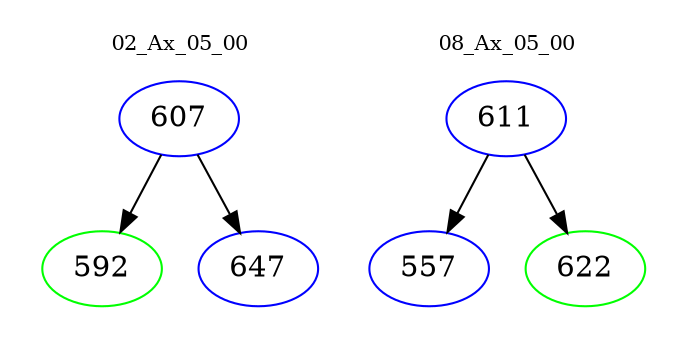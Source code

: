 digraph{
subgraph cluster_0 {
color = white
label = "02_Ax_05_00";
fontsize=10;
T0_607 [label="607", color="blue"]
T0_607 -> T0_592 [color="black"]
T0_592 [label="592", color="green"]
T0_607 -> T0_647 [color="black"]
T0_647 [label="647", color="blue"]
}
subgraph cluster_1 {
color = white
label = "08_Ax_05_00";
fontsize=10;
T1_611 [label="611", color="blue"]
T1_611 -> T1_557 [color="black"]
T1_557 [label="557", color="blue"]
T1_611 -> T1_622 [color="black"]
T1_622 [label="622", color="green"]
}
}
